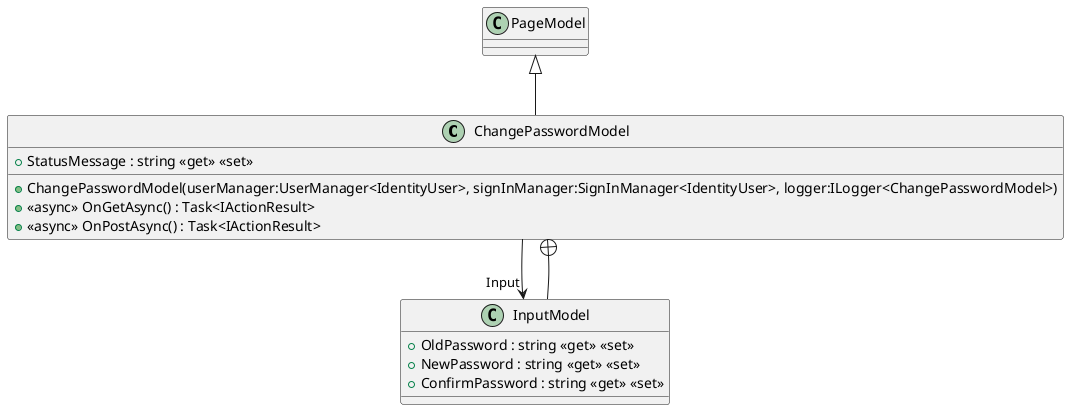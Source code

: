 @startuml
class ChangePasswordModel {
    + ChangePasswordModel(userManager:UserManager<IdentityUser>, signInManager:SignInManager<IdentityUser>, logger:ILogger<ChangePasswordModel>)
    + StatusMessage : string <<get>> <<set>>
    + <<async>> OnGetAsync() : Task<IActionResult>
    + <<async>> OnPostAsync() : Task<IActionResult>
}
class InputModel {
    + OldPassword : string <<get>> <<set>>
    + NewPassword : string <<get>> <<set>>
    + ConfirmPassword : string <<get>> <<set>>
}
PageModel <|-- ChangePasswordModel
ChangePasswordModel --> "Input" InputModel
ChangePasswordModel +-- InputModel
@enduml
